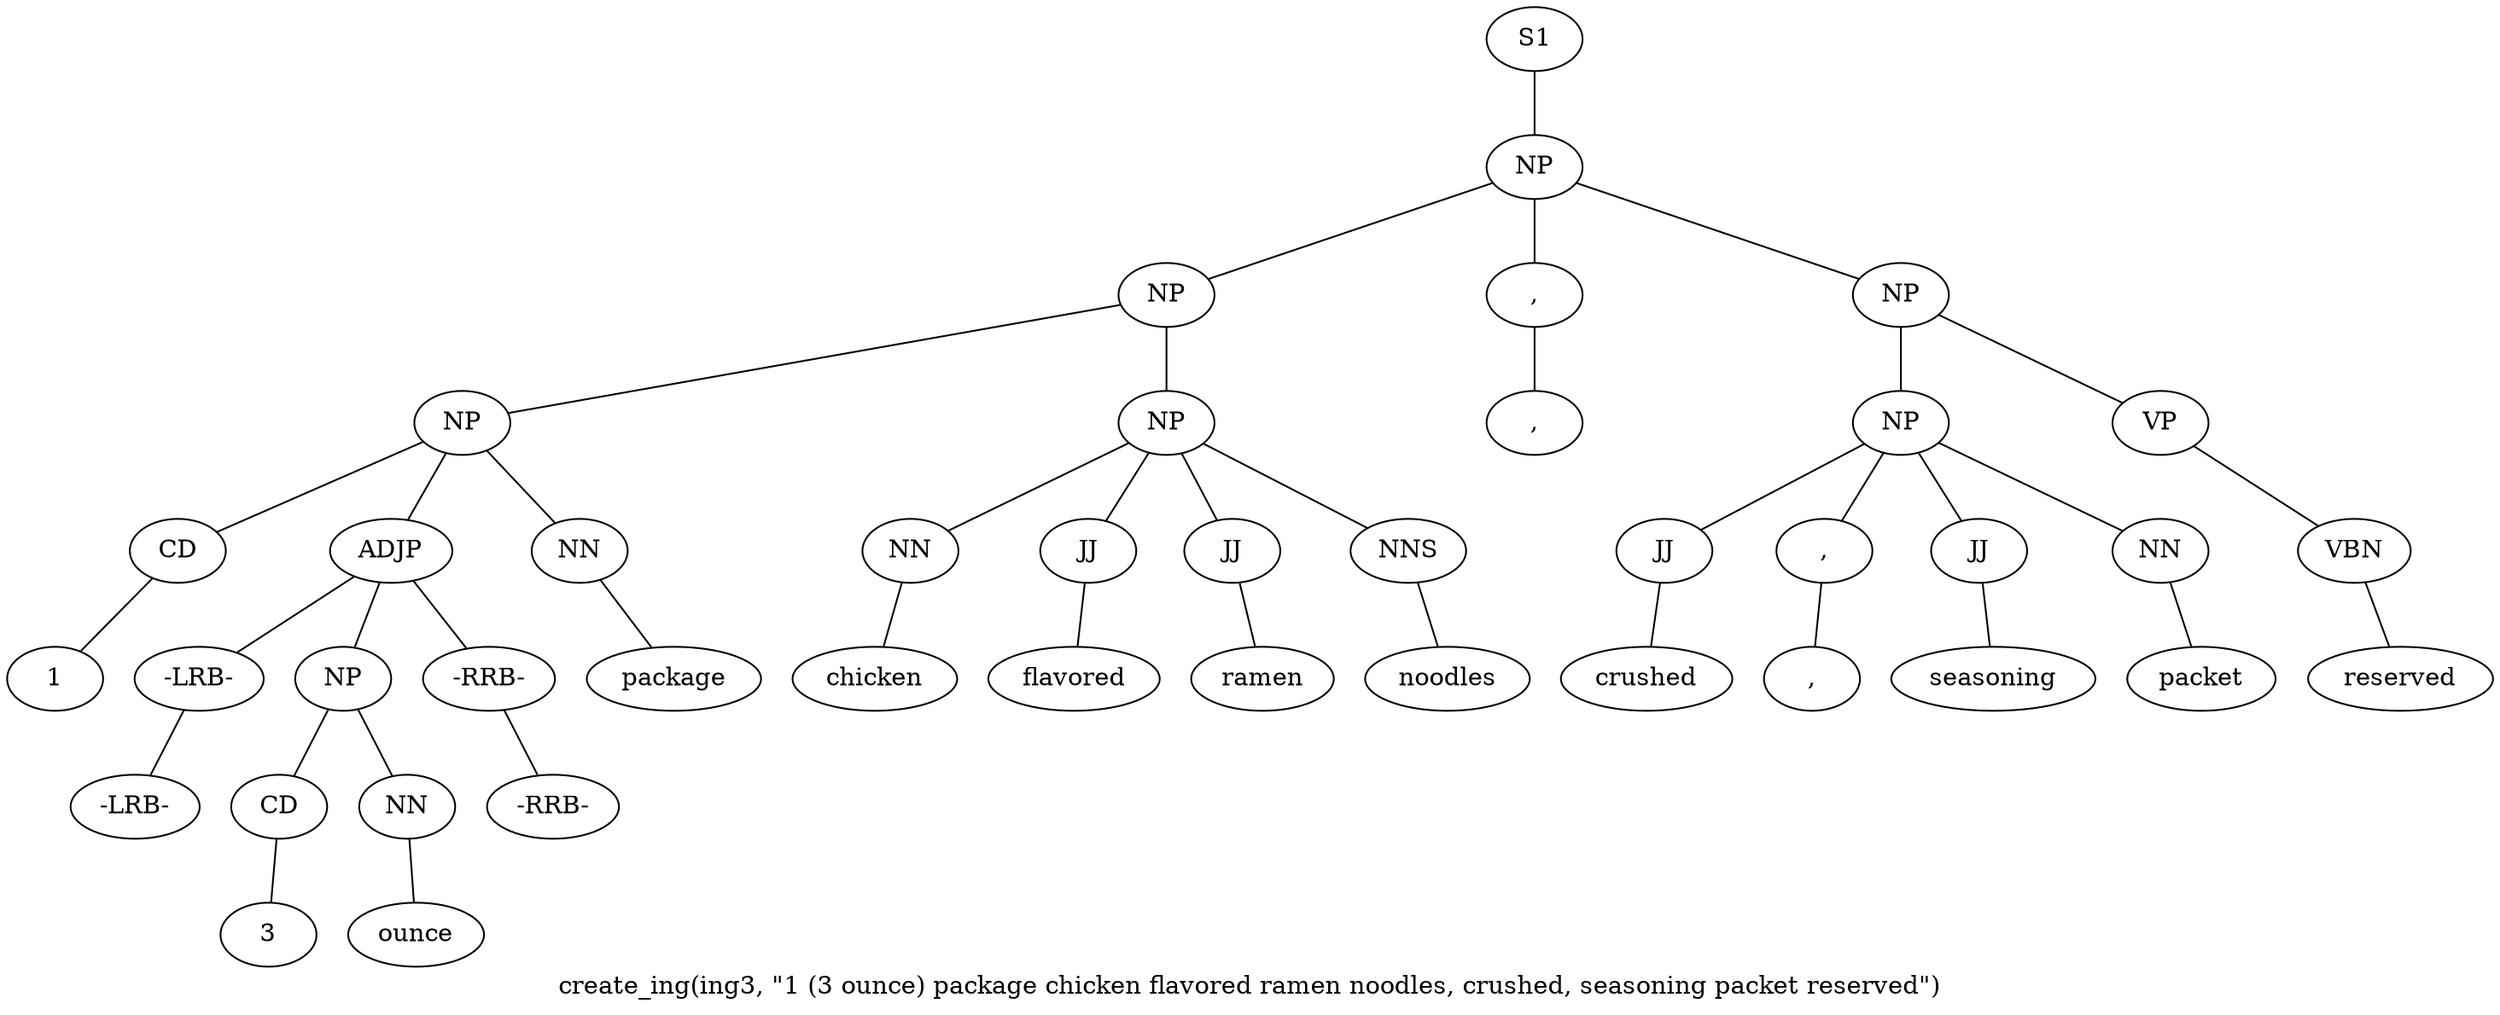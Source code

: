 graph SyntaxGraph {
	label = "create_ing(ing3, \"1 (3 ounce) package chicken flavored ramen noodles, crushed, seasoning packet reserved\")";
	Node0 [label="S1"];
	Node1 [label="NP"];
	Node2 [label="NP"];
	Node3 [label="NP"];
	Node4 [label="CD"];
	Node5 [label="1"];
	Node6 [label="ADJP"];
	Node7 [label="-LRB-"];
	Node8 [label="-LRB-"];
	Node9 [label="NP"];
	Node10 [label="CD"];
	Node11 [label="3"];
	Node12 [label="NN"];
	Node13 [label="ounce"];
	Node14 [label="-RRB-"];
	Node15 [label="-RRB-"];
	Node16 [label="NN"];
	Node17 [label="package"];
	Node18 [label="NP"];
	Node19 [label="NN"];
	Node20 [label="chicken"];
	Node21 [label="JJ"];
	Node22 [label="flavored"];
	Node23 [label="JJ"];
	Node24 [label="ramen"];
	Node25 [label="NNS"];
	Node26 [label="noodles"];
	Node27 [label=","];
	Node28 [label=","];
	Node29 [label="NP"];
	Node30 [label="NP"];
	Node31 [label="JJ"];
	Node32 [label="crushed"];
	Node33 [label=","];
	Node34 [label=","];
	Node35 [label="JJ"];
	Node36 [label="seasoning"];
	Node37 [label="NN"];
	Node38 [label="packet"];
	Node39 [label="VP"];
	Node40 [label="VBN"];
	Node41 [label="reserved"];

	Node0 -- Node1;
	Node1 -- Node2;
	Node1 -- Node27;
	Node1 -- Node29;
	Node2 -- Node3;
	Node2 -- Node18;
	Node3 -- Node4;
	Node3 -- Node6;
	Node3 -- Node16;
	Node4 -- Node5;
	Node6 -- Node7;
	Node6 -- Node9;
	Node6 -- Node14;
	Node7 -- Node8;
	Node9 -- Node10;
	Node9 -- Node12;
	Node10 -- Node11;
	Node12 -- Node13;
	Node14 -- Node15;
	Node16 -- Node17;
	Node18 -- Node19;
	Node18 -- Node21;
	Node18 -- Node23;
	Node18 -- Node25;
	Node19 -- Node20;
	Node21 -- Node22;
	Node23 -- Node24;
	Node25 -- Node26;
	Node27 -- Node28;
	Node29 -- Node30;
	Node29 -- Node39;
	Node30 -- Node31;
	Node30 -- Node33;
	Node30 -- Node35;
	Node30 -- Node37;
	Node31 -- Node32;
	Node33 -- Node34;
	Node35 -- Node36;
	Node37 -- Node38;
	Node39 -- Node40;
	Node40 -- Node41;
}